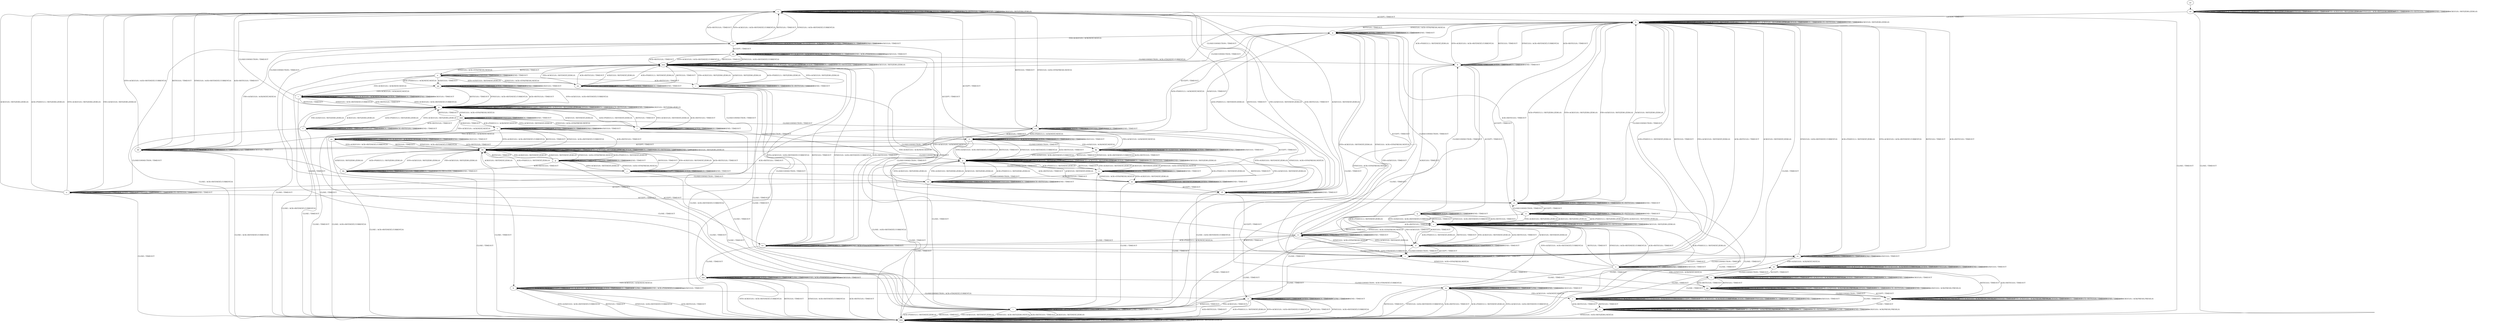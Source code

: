 digraph "" {
	graph ["Incoming time"=0.7393989562988281,
		"Outgoing time"=0.9005758762359619,
		Output="{'States': 56, 'Transitions': 716, 'Filename': '../results/tcp_preset_50_rerun/TCP_FreeBSD_Server-TCP_FreeBSD_Server-3.dot'}",
		Reference="{'States': 56, 'Transitions': 716, 'Filename': '../subjects/tcp/TCP_FreeBSD_Server.dot'}",
		Solver=yices,
		Updated="{'States': 56, 'Transitions': 716, 'Filename': '../subjects/tcp/TCP_FreeBSD_Server.dot'}",
		"f-measure"=1.0,
		precision=1.0,
		recall=1.0
	];
	a -> a	[key=0,
		label="CLOSECONNECTION / TIMEOUT"];
	a -> a	[key=1,
		label="ACK+PSH(V,V,1) / RST(ZERO,ZERO,0)"];
	a -> a	[key=2,
		label="SYN+ACK(V,V,0) / RST(ZERO,ZERO,0)"];
	a -> a	[key=3,
		label="RST(V,V,0) / TIMEOUT"];
	a -> a	[key=4,
		label="FIN+ACK(V,V,0) / RST(ZERO,ZERO,0)"];
	a -> a	[key=5,
		label="LISTEN / TIMEOUT"];
	a -> a	[key=6,
		label="RCV / TIMEOUT"];
	a -> a	[key=7,
		label="ACK+RST(V,V,0) / TIMEOUT"];
	a -> a	[key=8,
		label="SEND / TIMEOUT"];
	a -> a	[key=9,
		label="ACK(V,V,0) / RST(ZERO,ZERO,0)"];
	a -> b	[key=0,
		label="ACCEPT / TIMEOUT"];
	a -> bbb	[key=0,
		label="CLOSE / TIMEOUT"];
	a -> ccc	[key=0,
		label="SYN(V,V,0) / ACK+SYN(FRESH,NEXT,0)"];
	b -> b	[key=0,
		label="CLOSECONNECTION / TIMEOUT"];
	b -> b	[key=1,
		label="ACK+PSH(V,V,1) / RST(ZERO,ZERO,0)"];
	b -> b	[key=2,
		label="SYN+ACK(V,V,0) / RST(ZERO,ZERO,0)"];
	b -> b	[key=3,
		label="RST(V,V,0) / TIMEOUT"];
	b -> b	[key=4,
		label="FIN+ACK(V,V,0) / RST(ZERO,ZERO,0)"];
	b -> b	[key=5,
		label="LISTEN / TIMEOUT"];
	b -> b	[key=6,
		label="RCV / TIMEOUT"];
	b -> b	[key=7,
		label="ACK+RST(V,V,0) / TIMEOUT"];
	b -> b	[key=8,
		label="SEND / TIMEOUT"];
	b -> b	[key=9,
		label="ACK(V,V,0) / RST(ZERO,ZERO,0)"];
	b -> g	[key=0,
		label="SYN(V,V,0) / ACK+SYN(FRESH,NEXT,0)"];
	b -> s	[key=0,
		label="ACCEPT / TIMEOUT"];
	b -> bbb	[key=0,
		label="CLOSE / TIMEOUT"];
	c -> b	[key=0,
		label="ACK+PSH(V,V,1) / RST(NEXT,ZERO,0)"];
	c -> b	[key=1,
		label="RST(V,V,0) / TIMEOUT"];
	c -> b	[key=2,
		label="FIN+ACK(V,V,0) / RST(NEXT,ZERO,0)"];
	c -> b	[key=3,
		label="ACK+RST(V,V,0) / TIMEOUT"];
	c -> b	[key=4,
		label="ACK(V,V,0) / RST(NEXT,ZERO,0)"];
	c -> c	[key=0,
		label="CLOSECONNECTION / TIMEOUT"];
	c -> c	[key=1,
		label="SYN+ACK(V,V,0) / RST(NEXT,ZERO,0)"];
	c -> c	[key=2,
		label="LISTEN / TIMEOUT"];
	c -> c	[key=3,
		label="RCV / TIMEOUT"];
	c -> c	[key=4,
		label="SEND / TIMEOUT"];
	c -> d	[key=0,
		label="ACCEPT / TIMEOUT"];
	c -> g	[key=0,
		label="SYN(V,V,0) / ACK+SYN(FRESH,NEXT,0)"];
	c -> t	[key=0,
		label="CLOSE / TIMEOUT"];
	d -> c	[key=0,
		label="CLOSECONNECTION / TIMEOUT"];
	d -> d	[key=0,
		label="SYN+ACK(V,V,0) / RST(NEXT,ZERO,0)"];
	d -> d	[key=1,
		label="ACCEPT / TIMEOUT"];
	d -> d	[key=2,
		label="LISTEN / TIMEOUT"];
	d -> d	[key=3,
		label="RCV / TIMEOUT"];
	d -> d	[key=4,
		label="SEND / TIMEOUT"];
	d -> s	[key=0,
		label="ACK+PSH(V,V,1) / RST(NEXT,ZERO,0)"];
	d -> s	[key=1,
		label="RST(V,V,0) / TIMEOUT"];
	d -> s	[key=2,
		label="FIN+ACK(V,V,0) / RST(NEXT,ZERO,0)"];
	d -> s	[key=3,
		label="ACK+RST(V,V,0) / TIMEOUT"];
	d -> s	[key=4,
		label="ACK(V,V,0) / RST(NEXT,ZERO,0)"];
	d -> t	[key=0,
		label="CLOSE / TIMEOUT"];
	d -> vv	[key=0,
		label="SYN(V,V,0) / ACK+SYN(FRESH,NEXT,0)"];
	e -> e	[key=0,
		label="ACCEPT / TIMEOUT"];
	e -> e	[key=1,
		label="LISTEN / TIMEOUT"];
	e -> e	[key=2,
		label="SYN(V,V,0) / TIMEOUT"];
	e -> e	[key=3,
		label="RCV / TIMEOUT"];
	e -> e	[key=4,
		label="SEND / TIMEOUT"];
	e -> g	[key=0,
		label="CLOSECONNECTION / TIMEOUT"];
	e -> i	[key=0,
		label="ACK+RST(V,V,0) / TIMEOUT"];
	e -> r	[key=0,
		label="FIN+ACK(V,V,0) / ACK(NEXT,NEXT,0)"];
	e -> t	[key=0,
		label="CLOSE / TIMEOUT"];
	e -> mm	[key=0,
		label="RST(V,V,0) / TIMEOUT"];
	e -> nn	[key=0,
		label="SYN+ACK(V,V,0) / RST(NEXT,ZERO,0)"];
	e -> pp	[key=0,
		label="ACK+PSH(V,V,1) / ACK(NEXT,NEXT,0)"];
	e -> pp	[key=1,
		label="ACK(V,V,0) / TIMEOUT"];
	f -> f	[key=0,
		label="RST(V,V,0) / TIMEOUT"];
	f -> f	[key=1,
		label="ACCEPT / TIMEOUT"];
	f -> f	[key=2,
		label="LISTEN / TIMEOUT"];
	f -> f	[key=3,
		label="SYN(V,V,0) / TIMEOUT"];
	f -> f	[key=4,
		label="RCV / TIMEOUT"];
	f -> f	[key=5,
		label="ACK+RST(V,V,0) / TIMEOUT"];
	f -> f	[key=6,
		label="SEND / TIMEOUT"];
	f -> u	[key=0,
		label="CLOSECONNECTION / TIMEOUT"];
	f -> w	[key=0,
		label="ACK+PSH(V,V,1) / RST(ZERO,ZERO,0)"];
	f -> w	[key=1,
		label="SYN+ACK(V,V,0) / RST(ZERO,ZERO,0)"];
	f -> w	[key=2,
		label="FIN+ACK(V,V,0) / RST(ZERO,ZERO,0)"];
	f -> w	[key=3,
		label="ACK(V,V,0) / RST(ZERO,ZERO,0)"];
	f -> bbb	[key=0,
		label="CLOSE / TIMEOUT"];
	g -> b	[key=0,
		label="RST(V,V,0) / TIMEOUT"];
	g -> c	[key=0,
		label="SYN+ACK(V,V,0) / RST(NEXT,ZERO,0)"];
	g -> g	[key=0,
		label="CLOSECONNECTION / TIMEOUT"];
	g -> g	[key=1,
		label="LISTEN / TIMEOUT"];
	g -> g	[key=2,
		label="SYN(V,V,0) / TIMEOUT"];
	g -> g	[key=3,
		label="RCV / TIMEOUT"];
	g -> g	[key=4,
		label="SEND / TIMEOUT"];
	g -> t	[key=0,
		label="CLOSE / TIMEOUT"];
	g -> cc	[key=0,
		label="ACK+RST(V,V,0) / TIMEOUT"];
	g -> dd	[key=0,
		label="ACK+PSH(V,V,1) / ACK(NEXT,NEXT,0)"];
	g -> dd	[key=1,
		label="ACK(V,V,0) / TIMEOUT"];
	g -> ll	[key=0,
		label="FIN+ACK(V,V,0) / ACK(NEXT,NEXT,0)"];
	g -> vv	[key=0,
		label="ACCEPT / TIMEOUT"];
	h -> h	[key=0,
		label="ACK+PSH(V,V,1) / ACK(NEXT,NEXT,0)"];
	h -> h	[key=1,
		label="ACCEPT / TIMEOUT"];
	h -> h	[key=2,
		label="FIN+ACK(V,V,0) / ACK(NEXT,NEXT,0)"];
	h -> h	[key=3,
		label="LISTEN / TIMEOUT"];
	h -> h	[key=4,
		label="RCV / TIMEOUT"];
	h -> h	[key=5,
		label="CLOSE / TIMEOUT"];
	h -> h	[key=6,
		label="SEND / ACK+PSH(NEXT,CURRENT,1)"];
	h -> h	[key=7,
		label="ACK(V,V,0) / TIMEOUT"];
	h -> rr	[key=0,
		label="CLOSECONNECTION / ACK+FIN(NEXT,CURRENT,0)"];
	h -> bbb	[key=0,
		label="SYN+ACK(V,V,0) / ACK+RST(NEXT,CURRENT,0)"];
	h -> bbb	[key=1,
		label="RST(V,V,0) / TIMEOUT"];
	h -> bbb	[key=2,
		label="SYN(V,V,0) / ACK+RST(NEXT,CURRENT,0)"];
	h -> bbb	[key=3,
		label="ACK+RST(V,V,0) / TIMEOUT"];
	i -> i	[key=0,
		label="RST(V,V,0) / TIMEOUT"];
	i -> i	[key=1,
		label="ACCEPT / TIMEOUT"];
	i -> i	[key=2,
		label="LISTEN / TIMEOUT"];
	i -> i	[key=3,
		label="SYN(V,V,0) / TIMEOUT"];
	i -> i	[key=4,
		label="RCV / TIMEOUT"];
	i -> i	[key=5,
		label="ACK+RST(V,V,0) / TIMEOUT"];
	i -> i	[key=6,
		label="SEND / TIMEOUT"];
	i -> cc	[key=0,
		label="CLOSECONNECTION / TIMEOUT"];
	i -> mm	[key=0,
		label="ACK+PSH(V,V,1) / RST(ZERO,ZERO,0)"];
	i -> mm	[key=1,
		label="SYN+ACK(V,V,0) / RST(ZERO,ZERO,0)"];
	i -> mm	[key=2,
		label="FIN+ACK(V,V,0) / RST(ZERO,ZERO,0)"];
	i -> mm	[key=3,
		label="ACK(V,V,0) / RST(ZERO,ZERO,0)"];
	i -> bbb	[key=0,
		label="CLOSE / TIMEOUT"];
	j -> j	[key=0,
		label="SYN+ACK(V,V,0) / RST(NEXT,ZERO,0)"];
	j -> j	[key=1,
		label="ACCEPT / TIMEOUT"];
	j -> j	[key=2,
		label="LISTEN / TIMEOUT"];
	j -> j	[key=3,
		label="RCV / TIMEOUT"];
	j -> j	[key=4,
		label="SEND / TIMEOUT"];
	j -> t	[key=0,
		label="CLOSE / TIMEOUT"];
	j -> bb	[key=0,
		label="ACK+PSH(V,V,1) / RST(NEXT,ZERO,0)"];
	j -> bb	[key=1,
		label="RST(V,V,0) / TIMEOUT"];
	j -> bb	[key=2,
		label="FIN+ACK(V,V,0) / RST(NEXT,ZERO,0)"];
	j -> bb	[key=3,
		label="ACK+RST(V,V,0) / TIMEOUT"];
	j -> bb	[key=4,
		label="ACK(V,V,0) / RST(NEXT,ZERO,0)"];
	j -> jj	[key=0,
		label="SYN(V,V,0) / ACK+SYN(FRESH,NEXT,0)"];
	j -> zz	[key=0,
		label="CLOSECONNECTION / TIMEOUT"];
	k -> b	[key=0,
		label="ACK+PSH(V,V,1) / RST(NEXT,ZERO,0)"];
	k -> b	[key=1,
		label="SYN+ACK(V,V,0) / ACK+RST(NEXT,CURRENT,0)"];
	k -> b	[key=2,
		label="RST(V,V,0) / TIMEOUT"];
	k -> b	[key=3,
		label="SYN(V,V,0) / ACK+RST(NEXT,CURRENT,0)"];
	k -> b	[key=4,
		label="ACK+RST(V,V,0) / TIMEOUT"];
	k -> c	[key=0,
		label="FIN+ACK(V,V,0) / TIMEOUT"];
	k -> c	[key=1,
		label="ACK(V,V,0) / TIMEOUT"];
	k -> k	[key=0,
		label="CLOSECONNECTION / TIMEOUT"];
	k -> k	[key=1,
		label="LISTEN / TIMEOUT"];
	k -> k	[key=2,
		label="RCV / TIMEOUT"];
	k -> k	[key=3,
		label="SEND / TIMEOUT"];
	k -> q	[key=0,
		label="ACCEPT / TIMEOUT"];
	k -> rr	[key=0,
		label="CLOSE / TIMEOUT"];
	l -> l	[key=0,
		label="SYN+ACK(V,V,0) / RST(NEXT,ZERO,0)"];
	l -> l	[key=1,
		label="ACCEPT / TIMEOUT"];
	l -> l	[key=2,
		label="LISTEN / TIMEOUT"];
	l -> l	[key=3,
		label="RCV / TIMEOUT"];
	l -> l	[key=4,
		label="SEND / TIMEOUT"];
	l -> t	[key=0,
		label="CLOSE / TIMEOUT"];
	l -> w	[key=0,
		label="ACK+PSH(V,V,1) / RST(NEXT,ZERO,0)"];
	l -> w	[key=1,
		label="RST(V,V,0) / TIMEOUT"];
	l -> w	[key=2,
		label="FIN+ACK(V,V,0) / RST(NEXT,ZERO,0)"];
	l -> w	[key=3,
		label="ACK+RST(V,V,0) / TIMEOUT"];
	l -> w	[key=4,
		label="ACK(V,V,0) / RST(NEXT,ZERO,0)"];
	l -> ff	[key=0,
		label="CLOSECONNECTION / TIMEOUT"];
	l -> ddd	[key=0,
		label="SYN(V,V,0) / ACK+SYN(FRESH,NEXT,0)"];
	m -> m	[key=0,
		label="CLOSECONNECTION / TIMEOUT"];
	m -> m	[key=1,
		label="ACCEPT / TIMEOUT"];
	m -> m	[key=2,
		label="LISTEN / TIMEOUT"];
	m -> m	[key=3,
		label="RCV / TIMEOUT"];
	m -> m	[key=4,
		label="CLOSE / TIMEOUT"];
	m -> m	[key=5,
		label="SEND / TIMEOUT"];
	m -> m	[key=6,
		label="ACK(V,V,0) / TIMEOUT"];
	m -> v	[key=0,
		label="FIN+ACK(V,V,0) / ACK(NEXT,NEXT,0)"];
	m -> bbb	[key=0,
		label="ACK+PSH(V,V,1) / RST(NEXT,ZERO,0)"];
	m -> bbb	[key=1,
		label="SYN+ACK(V,V,0) / ACK+RST(NEXT,CURRENT,0)"];
	m -> bbb	[key=2,
		label="RST(V,V,0) / TIMEOUT"];
	m -> bbb	[key=3,
		label="SYN(V,V,0) / ACK+RST(NEXT,CURRENT,0)"];
	m -> bbb	[key=4,
		label="ACK+RST(V,V,0) / TIMEOUT"];
	n -> n	[key=0,
		label="CLOSECONNECTION / TIMEOUT"];
	n -> n	[key=1,
		label="LISTEN / TIMEOUT"];
	n -> n	[key=2,
		label="SYN(V,V,0) / TIMEOUT"];
	n -> n	[key=3,
		label="RCV / TIMEOUT"];
	n -> n	[key=4,
		label="SEND / TIMEOUT"];
	n -> p	[key=0,
		label="ACK+PSH(V,V,1) / RST(NEXT,ZERO,0)"];
	n -> p	[key=1,
		label="RST(V,V,0) / TIMEOUT"];
	n -> p	[key=2,
		label="FIN+ACK(V,V,0) / RST(NEXT,ZERO,0)"];
	n -> p	[key=3,
		label="ACK(V,V,0) / RST(NEXT,ZERO,0)"];
	n -> t	[key=0,
		label="CLOSE / TIMEOUT"];
	n -> oo	[key=0,
		label="ACK+RST(V,V,0) / TIMEOUT"];
	n -> zz	[key=0,
		label="SYN+ACK(V,V,0) / RST(NEXT,ZERO,0)"];
	n -> ccc	[key=0,
		label="ACCEPT / TIMEOUT"];
	o -> m	[key=0,
		label="CLOSE / TIMEOUT"];
	o -> o	[key=0,
		label="ACCEPT / TIMEOUT"];
	o -> o	[key=1,
		label="LISTEN / TIMEOUT"];
	o -> o	[key=2,
		label="RCV / TIMEOUT"];
	o -> o	[key=3,
		label="SEND / TIMEOUT"];
	o -> o	[key=4,
		label="ACK(V,V,0) / TIMEOUT"];
	o -> s	[key=0,
		label="ACK+PSH(V,V,1) / RST(NEXT,ZERO,0)"];
	o -> s	[key=1,
		label="SYN+ACK(V,V,0) / ACK+RST(NEXT,CURRENT,0)"];
	o -> s	[key=2,
		label="RST(V,V,0) / TIMEOUT"];
	o -> s	[key=3,
		label="SYN(V,V,0) / ACK+RST(NEXT,CURRENT,0)"];
	o -> s	[key=4,
		label="ACK+RST(V,V,0) / TIMEOUT"];
	o -> x	[key=0,
		label="FIN+ACK(V,V,0) / ACK(NEXT,NEXT,0)"];
	o -> ss	[key=0,
		label="CLOSECONNECTION / TIMEOUT"];
	p -> a	[key=0,
		label="ACCEPT / TIMEOUT"];
	p -> n	[key=0,
		label="SYN(V,V,0) / ACK+SYN(FRESH,NEXT,0)"];
	p -> p	[key=0,
		label="CLOSECONNECTION / TIMEOUT"];
	p -> p	[key=1,
		label="ACK+PSH(V,V,1) / RST(ZERO,ZERO,0)"];
	p -> p	[key=2,
		label="SYN+ACK(V,V,0) / RST(ZERO,ZERO,0)"];
	p -> p	[key=3,
		label="RST(V,V,0) / TIMEOUT"];
	p -> p	[key=4,
		label="FIN+ACK(V,V,0) / RST(ZERO,ZERO,0)"];
	p -> p	[key=5,
		label="LISTEN / TIMEOUT"];
	p -> p	[key=6,
		label="RCV / TIMEOUT"];
	p -> p	[key=7,
		label="ACK+RST(V,V,0) / TIMEOUT"];
	p -> p	[key=8,
		label="SEND / TIMEOUT"];
	p -> p	[key=9,
		label="ACK(V,V,0) / RST(ZERO,ZERO,0)"];
	p -> bbb	[key=0,
		label="CLOSE / TIMEOUT"];
	q -> d	[key=0,
		label="FIN+ACK(V,V,0) / TIMEOUT"];
	q -> d	[key=1,
		label="ACK(V,V,0) / TIMEOUT"];
	q -> k	[key=0,
		label="CLOSECONNECTION / TIMEOUT"];
	q -> q	[key=0,
		label="ACCEPT / TIMEOUT"];
	q -> q	[key=1,
		label="LISTEN / TIMEOUT"];
	q -> q	[key=2,
		label="RCV / TIMEOUT"];
	q -> q	[key=3,
		label="SEND / TIMEOUT"];
	q -> s	[key=0,
		label="ACK+PSH(V,V,1) / RST(NEXT,ZERO,0)"];
	q -> s	[key=1,
		label="SYN+ACK(V,V,0) / ACK+RST(NEXT,CURRENT,0)"];
	q -> s	[key=2,
		label="RST(V,V,0) / TIMEOUT"];
	q -> s	[key=3,
		label="SYN(V,V,0) / ACK+RST(NEXT,CURRENT,0)"];
	q -> s	[key=4,
		label="ACK+RST(V,V,0) / TIMEOUT"];
	q -> rr	[key=0,
		label="CLOSE / TIMEOUT"];
	r -> r	[key=0,
		label="ACK+PSH(V,V,1) / ACK(NEXT,NEXT,0)"];
	r -> r	[key=1,
		label="ACCEPT / TIMEOUT"];
	r -> r	[key=2,
		label="FIN+ACK(V,V,0) / ACK(NEXT,NEXT,0)"];
	r -> r	[key=3,
		label="LISTEN / TIMEOUT"];
	r -> r	[key=4,
		label="RCV / TIMEOUT"];
	r -> r	[key=5,
		label="SEND / TIMEOUT"];
	r -> r	[key=6,
		label="ACK(V,V,0) / TIMEOUT"];
	r -> w	[key=0,
		label="SYN+ACK(V,V,0) / ACK+RST(NEXT,CURRENT,0)"];
	r -> w	[key=1,
		label="RST(V,V,0) / TIMEOUT"];
	r -> w	[key=2,
		label="SYN(V,V,0) / ACK+RST(NEXT,CURRENT,0)"];
	r -> w	[key=3,
		label="ACK+RST(V,V,0) / TIMEOUT"];
	r -> ll	[key=0,
		label="CLOSECONNECTION / TIMEOUT"];
	r -> bbb	[key=0,
		label="CLOSE / ACK+RST(NEXT,CURRENT,0)"];
	s -> b	[key=0,
		label="CLOSECONNECTION / TIMEOUT"];
	s -> s	[key=0,
		label="ACK+PSH(V,V,1) / RST(ZERO,ZERO,0)"];
	s -> s	[key=1,
		label="SYN+ACK(V,V,0) / RST(ZERO,ZERO,0)"];
	s -> s	[key=2,
		label="RST(V,V,0) / TIMEOUT"];
	s -> s	[key=3,
		label="ACCEPT / TIMEOUT"];
	s -> s	[key=4,
		label="FIN+ACK(V,V,0) / RST(ZERO,ZERO,0)"];
	s -> s	[key=5,
		label="LISTEN / TIMEOUT"];
	s -> s	[key=6,
		label="RCV / TIMEOUT"];
	s -> s	[key=7,
		label="ACK+RST(V,V,0) / TIMEOUT"];
	s -> s	[key=8,
		label="SEND / TIMEOUT"];
	s -> s	[key=9,
		label="ACK(V,V,0) / RST(ZERO,ZERO,0)"];
	s -> vv	[key=0,
		label="SYN(V,V,0) / ACK+SYN(FRESH,NEXT,0)"];
	s -> bbb	[key=0,
		label="CLOSE / TIMEOUT"];
	t -> t	[key=0,
		label="CLOSECONNECTION / TIMEOUT"];
	t -> t	[key=1,
		label="SYN+ACK(V,V,0) / RST(NEXT,ZERO,0)"];
	t -> t	[key=2,
		label="ACCEPT / TIMEOUT"];
	t -> t	[key=3,
		label="LISTEN / TIMEOUT"];
	t -> t	[key=4,
		label="RCV / TIMEOUT"];
	t -> t	[key=5,
		label="CLOSE / TIMEOUT"];
	t -> t	[key=6,
		label="SEND / TIMEOUT"];
	t -> bbb	[key=0,
		label="ACK+PSH(V,V,1) / RST(NEXT,ZERO,0)"];
	t -> bbb	[key=1,
		label="RST(V,V,0) / TIMEOUT"];
	t -> bbb	[key=2,
		label="FIN+ACK(V,V,0) / RST(NEXT,ZERO,0)"];
	t -> bbb	[key=3,
		label="SYN(V,V,0) / ACK+RST(ZERO,NEXT,0)"];
	t -> bbb	[key=4,
		label="ACK+RST(V,V,0) / TIMEOUT"];
	t -> bbb	[key=5,
		label="ACK(V,V,0) / RST(NEXT,ZERO,0)"];
	u -> a	[key=0,
		label="ACK+PSH(V,V,1) / RST(ZERO,ZERO,0)"];
	u -> a	[key=1,
		label="SYN+ACK(V,V,0) / RST(ZERO,ZERO,0)"];
	u -> a	[key=2,
		label="FIN+ACK(V,V,0) / RST(ZERO,ZERO,0)"];
	u -> a	[key=3,
		label="ACK(V,V,0) / RST(ZERO,ZERO,0)"];
	u -> u	[key=0,
		label="CLOSECONNECTION / TIMEOUT"];
	u -> u	[key=1,
		label="RST(V,V,0) / TIMEOUT"];
	u -> u	[key=2,
		label="LISTEN / TIMEOUT"];
	u -> u	[key=3,
		label="SYN(V,V,0) / TIMEOUT"];
	u -> u	[key=4,
		label="RCV / TIMEOUT"];
	u -> u	[key=5,
		label="ACK+RST(V,V,0) / TIMEOUT"];
	u -> u	[key=6,
		label="SEND / TIMEOUT"];
	u -> cc	[key=0,
		label="ACCEPT / TIMEOUT"];
	u -> bbb	[key=0,
		label="CLOSE / TIMEOUT"];
	v -> v	[key=0,
		label="CLOSECONNECTION / TIMEOUT"];
	v -> v	[key=1,
		label="ACK+PSH(V,V,1) / ACK(NEXT,CURRENT,0)"];
	v -> v	[key=2,
		label="SYN+ACK(V,V,0) / ACK(NEXT,CURRENT,0)"];
	v -> v	[key=3,
		label="ACCEPT / TIMEOUT"];
	v -> v	[key=4,
		label="FIN+ACK(V,V,0) / ACK(NEXT,CURRENT,0)"];
	v -> v	[key=5,
		label="LISTEN / TIMEOUT"];
	v -> v	[key=6,
		label="SYN(V,V,0) / TIMEOUT"];
	v -> v	[key=7,
		label="RCV / TIMEOUT"];
	v -> v	[key=8,
		label="CLOSE / TIMEOUT"];
	v -> v	[key=9,
		label="SEND / TIMEOUT"];
	v -> v	[key=10,
		label="ACK(V,V,0) / TIMEOUT"];
	v -> y	[key=0,
		label="RST(V,V,0) / TIMEOUT"];
	v -> y	[key=1,
		label="ACK+RST(V,V,0) / TIMEOUT"];
	w -> a	[key=0,
		label="CLOSECONNECTION / TIMEOUT"];
	w -> w	[key=0,
		label="ACK+PSH(V,V,1) / RST(ZERO,ZERO,0)"];
	w -> w	[key=1,
		label="SYN+ACK(V,V,0) / RST(ZERO,ZERO,0)"];
	w -> w	[key=2,
		label="RST(V,V,0) / TIMEOUT"];
	w -> w	[key=3,
		label="ACCEPT / TIMEOUT"];
	w -> w	[key=4,
		label="FIN+ACK(V,V,0) / RST(ZERO,ZERO,0)"];
	w -> w	[key=5,
		label="LISTEN / TIMEOUT"];
	w -> w	[key=6,
		label="RCV / TIMEOUT"];
	w -> w	[key=7,
		label="ACK+RST(V,V,0) / TIMEOUT"];
	w -> w	[key=8,
		label="SEND / TIMEOUT"];
	w -> w	[key=9,
		label="ACK(V,V,0) / RST(ZERO,ZERO,0)"];
	w -> bbb	[key=0,
		label="CLOSE / TIMEOUT"];
	w -> ddd	[key=0,
		label="SYN(V,V,0) / ACK+SYN(FRESH,NEXT,0)"];
	x -> v	[key=0,
		label="CLOSE / TIMEOUT"];
	x -> x	[key=0,
		label="ACK+PSH(V,V,1) / ACK(NEXT,CURRENT,0)"];
	x -> x	[key=1,
		label="SYN+ACK(V,V,0) / ACK(NEXT,CURRENT,0)"];
	x -> x	[key=2,
		label="ACCEPT / TIMEOUT"];
	x -> x	[key=3,
		label="FIN+ACK(V,V,0) / ACK(NEXT,CURRENT,0)"];
	x -> x	[key=4,
		label="LISTEN / TIMEOUT"];
	x -> x	[key=5,
		label="SYN(V,V,0) / TIMEOUT"];
	x -> x	[key=6,
		label="RCV / TIMEOUT"];
	x -> x	[key=7,
		label="SEND / TIMEOUT"];
	x -> x	[key=8,
		label="ACK(V,V,0) / TIMEOUT"];
	x -> gg	[key=0,
		label="RST(V,V,0) / TIMEOUT"];
	x -> gg	[key=1,
		label="ACK+RST(V,V,0) / TIMEOUT"];
	x -> xx	[key=0,
		label="CLOSECONNECTION / TIMEOUT"];
	y -> y	[key=0,
		label="CLOSECONNECTION / TIMEOUT"];
	y -> y	[key=1,
		label="ACK+PSH(V,V,1) / ACK(FRESH,FRESH,0)"];
	y -> y	[key=2,
		label="SYN+ACK(V,V,0) / ACK(FRESH,FRESH,0)"];
	y -> y	[key=3,
		label="RST(V,V,0) / TIMEOUT"];
	y -> y	[key=4,
		label="ACCEPT / TIMEOUT"];
	y -> y	[key=5,
		label="FIN+ACK(V,V,0) / ACK(FRESH,FRESH,0)"];
	y -> y	[key=6,
		label="LISTEN / TIMEOUT"];
	y -> y	[key=7,
		label="RCV / TIMEOUT"];
	y -> y	[key=8,
		label="ACK+RST(V,V,0) / TIMEOUT"];
	y -> y	[key=9,
		label="CLOSE / TIMEOUT"];
	y -> y	[key=10,
		label="SEND / TIMEOUT"];
	y -> y	[key=11,
		label="ACK(V,V,0) / ACK(FRESH,FRESH,0)"];
	y -> bbb	[key=0,
		label="SYN(V,V,0) / ACK+RST(ZERO,NEXT,0)"];
	z -> z	[key=0,
		label="ACK+PSH(V,V,1) / ACK(NEXT,NEXT,0)"];
	z -> z	[key=1,
		label="ACCEPT / TIMEOUT"];
	z -> z	[key=2,
		label="LISTEN / TIMEOUT"];
	z -> z	[key=3,
		label="RCV / TIMEOUT"];
	z -> z	[key=4,
		label="SEND / TIMEOUT"];
	z -> z	[key=5,
		label="ACK(V,V,0) / TIMEOUT"];
	z -> aa	[key=0,
		label="FIN+ACK(V,V,0) / ACK(NEXT,NEXT,0)"];
	z -> bb	[key=0,
		label="SYN+ACK(V,V,0) / ACK+RST(NEXT,CURRENT,0)"];
	z -> bb	[key=1,
		label="RST(V,V,0) / TIMEOUT"];
	z -> bb	[key=2,
		label="SYN(V,V,0) / ACK+RST(NEXT,CURRENT,0)"];
	z -> bb	[key=3,
		label="ACK+RST(V,V,0) / TIMEOUT"];
	z -> tt	[key=0,
		label="CLOSECONNECTION / TIMEOUT"];
	z -> bbb	[key=0,
		label="CLOSE / ACK+RST(NEXT,CURRENT,0)"];
	aa -> aa	[key=0,
		label="ACK+PSH(V,V,1) / ACK(NEXT,NEXT,0)"];
	aa -> aa	[key=1,
		label="ACCEPT / TIMEOUT"];
	aa -> aa	[key=2,
		label="FIN+ACK(V,V,0) / ACK(NEXT,NEXT,0)"];
	aa -> aa	[key=3,
		label="LISTEN / TIMEOUT"];
	aa -> aa	[key=4,
		label="RCV / TIMEOUT"];
	aa -> aa	[key=5,
		label="SEND / TIMEOUT"];
	aa -> aa	[key=6,
		label="ACK(V,V,0) / TIMEOUT"];
	aa -> bb	[key=0,
		label="SYN+ACK(V,V,0) / ACK+RST(NEXT,CURRENT,0)"];
	aa -> bb	[key=1,
		label="RST(V,V,0) / TIMEOUT"];
	aa -> bb	[key=2,
		label="SYN(V,V,0) / ACK+RST(NEXT,CURRENT,0)"];
	aa -> bb	[key=3,
		label="ACK+RST(V,V,0) / TIMEOUT"];
	aa -> kk	[key=0,
		label="CLOSECONNECTION / TIMEOUT"];
	aa -> bbb	[key=0,
		label="CLOSE / ACK+RST(NEXT,CURRENT,0)"];
	bb -> p	[key=0,
		label="CLOSECONNECTION / TIMEOUT"];
	bb -> bb	[key=0,
		label="ACK+PSH(V,V,1) / RST(ZERO,ZERO,0)"];
	bb -> bb	[key=1,
		label="SYN+ACK(V,V,0) / RST(ZERO,ZERO,0)"];
	bb -> bb	[key=2,
		label="RST(V,V,0) / TIMEOUT"];
	bb -> bb	[key=3,
		label="ACCEPT / TIMEOUT"];
	bb -> bb	[key=4,
		label="FIN+ACK(V,V,0) / RST(ZERO,ZERO,0)"];
	bb -> bb	[key=5,
		label="LISTEN / TIMEOUT"];
	bb -> bb	[key=6,
		label="RCV / TIMEOUT"];
	bb -> bb	[key=7,
		label="ACK+RST(V,V,0) / TIMEOUT"];
	bb -> bb	[key=8,
		label="SEND / TIMEOUT"];
	bb -> bb	[key=9,
		label="ACK(V,V,0) / RST(ZERO,ZERO,0)"];
	bb -> jj	[key=0,
		label="SYN(V,V,0) / ACK+SYN(FRESH,NEXT,0)"];
	bb -> bbb	[key=0,
		label="CLOSE / TIMEOUT"];
	cc -> b	[key=0,
		label="ACK+PSH(V,V,1) / RST(ZERO,ZERO,0)"];
	cc -> b	[key=1,
		label="SYN+ACK(V,V,0) / RST(ZERO,ZERO,0)"];
	cc -> b	[key=2,
		label="FIN+ACK(V,V,0) / RST(ZERO,ZERO,0)"];
	cc -> b	[key=3,
		label="ACK(V,V,0) / RST(ZERO,ZERO,0)"];
	cc -> cc	[key=0,
		label="CLOSECONNECTION / TIMEOUT"];
	cc -> cc	[key=1,
		label="RST(V,V,0) / TIMEOUT"];
	cc -> cc	[key=2,
		label="LISTEN / TIMEOUT"];
	cc -> cc	[key=3,
		label="SYN(V,V,0) / TIMEOUT"];
	cc -> cc	[key=4,
		label="RCV / TIMEOUT"];
	cc -> cc	[key=5,
		label="ACK+RST(V,V,0) / TIMEOUT"];
	cc -> cc	[key=6,
		label="SEND / TIMEOUT"];
	cc -> ii	[key=0,
		label="ACCEPT / TIMEOUT"];
	cc -> bbb	[key=0,
		label="CLOSE / TIMEOUT"];
	dd -> a	[key=0,
		label="SYN+ACK(V,V,0) / ACK+RST(NEXT,CURRENT,0)"];
	dd -> a	[key=1,
		label="RST(V,V,0) / TIMEOUT"];
	dd -> a	[key=2,
		label="SYN(V,V,0) / ACK+RST(NEXT,CURRENT,0)"];
	dd -> a	[key=3,
		label="ACK+RST(V,V,0) / TIMEOUT"];
	dd -> dd	[key=0,
		label="CLOSECONNECTION / TIMEOUT"];
	dd -> dd	[key=1,
		label="ACK+PSH(V,V,1) / ACK(NEXT,NEXT,0)"];
	dd -> dd	[key=2,
		label="LISTEN / TIMEOUT"];
	dd -> dd	[key=3,
		label="RCV / TIMEOUT"];
	dd -> dd	[key=4,
		label="SEND / TIMEOUT"];
	dd -> dd	[key=5,
		label="ACK(V,V,0) / TIMEOUT"];
	dd -> ll	[key=0,
		label="FIN+ACK(V,V,0) / ACK(NEXT,NEXT,0)"];
	dd -> uu	[key=0,
		label="ACCEPT / TIMEOUT"];
	dd -> bbb	[key=0,
		label="CLOSE / ACK+RST(NEXT,CURRENT,0)"];
	ee -> b	[key=0,
		label="LISTEN / TIMEOUT"];
	ee -> ee	[key=0,
		label="CLOSECONNECTION / TIMEOUT"];
	ee -> ee	[key=1,
		label="ACK+PSH(V,V,1) / RST(ZERO,ZERO,0)"];
	ee -> ee	[key=2,
		label="SYN+ACK(V,V,0) / RST(ZERO,ZERO,0)"];
	ee -> ee	[key=3,
		label="RST(V,V,0) / TIMEOUT"];
	ee -> ee	[key=4,
		label="ACCEPT / TIMEOUT"];
	ee -> ee	[key=5,
		label="FIN+ACK(V,V,0) / RST(ZERO,ZERO,0)"];
	ee -> ee	[key=6,
		label="SYN(V,V,0) / ACK+RST(ZERO,NEXT,0)"];
	ee -> ee	[key=7,
		label="RCV / TIMEOUT"];
	ee -> ee	[key=8,
		label="ACK+RST(V,V,0) / TIMEOUT"];
	ee -> ee	[key=9,
		label="SEND / TIMEOUT"];
	ee -> ee	[key=10,
		label="ACK(V,V,0) / RST(ZERO,ZERO,0)"];
	ee -> bbb	[key=0,
		label="CLOSE / TIMEOUT"];
	ff -> a	[key=0,
		label="ACK+PSH(V,V,1) / RST(NEXT,ZERO,0)"];
	ff -> a	[key=1,
		label="RST(V,V,0) / TIMEOUT"];
	ff -> a	[key=2,
		label="FIN+ACK(V,V,0) / RST(NEXT,ZERO,0)"];
	ff -> a	[key=3,
		label="ACK+RST(V,V,0) / TIMEOUT"];
	ff -> a	[key=4,
		label="ACK(V,V,0) / RST(NEXT,ZERO,0)"];
	ff -> c	[key=0,
		label="ACCEPT / TIMEOUT"];
	ff -> t	[key=0,
		label="CLOSE / TIMEOUT"];
	ff -> ff	[key=0,
		label="CLOSECONNECTION / TIMEOUT"];
	ff -> ff	[key=1,
		label="SYN+ACK(V,V,0) / RST(NEXT,ZERO,0)"];
	ff -> ff	[key=2,
		label="LISTEN / TIMEOUT"];
	ff -> ff	[key=3,
		label="RCV / TIMEOUT"];
	ff -> ff	[key=4,
		label="SEND / TIMEOUT"];
	ff -> ccc	[key=0,
		label="SYN(V,V,0) / ACK+SYN(FRESH,NEXT,0)"];
	gg -> y	[key=0,
		label="CLOSE / TIMEOUT"];
	gg -> gg	[key=0,
		label="ACK+PSH(V,V,1) / ACK(FRESH,FRESH,0)"];
	gg -> gg	[key=1,
		label="SYN+ACK(V,V,0) / ACK(FRESH,FRESH,0)"];
	gg -> gg	[key=2,
		label="RST(V,V,0) / TIMEOUT"];
	gg -> gg	[key=3,
		label="ACCEPT / TIMEOUT"];
	gg -> gg	[key=4,
		label="FIN+ACK(V,V,0) / ACK(FRESH,FRESH,0)"];
	gg -> gg	[key=5,
		label="LISTEN / TIMEOUT"];
	gg -> gg	[key=6,
		label="RCV / TIMEOUT"];
	gg -> gg	[key=7,
		label="ACK+RST(V,V,0) / TIMEOUT"];
	gg -> gg	[key=8,
		label="SEND / TIMEOUT"];
	gg -> gg	[key=9,
		label="ACK(V,V,0) / ACK(FRESH,FRESH,0)"];
	gg -> vv	[key=0,
		label="SYN(V,V,0) / ACK+SYN(FRESH,NEXT,0)"];
	gg -> ww	[key=0,
		label="CLOSECONNECTION / TIMEOUT"];
	hh -> bb	[key=0,
		label="ACK+PSH(V,V,1) / RST(ZERO,ZERO,0)"];
	hh -> bb	[key=1,
		label="SYN+ACK(V,V,0) / RST(ZERO,ZERO,0)"];
	hh -> bb	[key=2,
		label="FIN+ACK(V,V,0) / RST(ZERO,ZERO,0)"];
	hh -> bb	[key=3,
		label="ACK(V,V,0) / RST(ZERO,ZERO,0)"];
	hh -> hh	[key=0,
		label="RST(V,V,0) / TIMEOUT"];
	hh -> hh	[key=1,
		label="ACCEPT / TIMEOUT"];
	hh -> hh	[key=2,
		label="LISTEN / TIMEOUT"];
	hh -> hh	[key=3,
		label="SYN(V,V,0) / TIMEOUT"];
	hh -> hh	[key=4,
		label="RCV / TIMEOUT"];
	hh -> hh	[key=5,
		label="ACK+RST(V,V,0) / TIMEOUT"];
	hh -> hh	[key=6,
		label="SEND / TIMEOUT"];
	hh -> oo	[key=0,
		label="CLOSECONNECTION / TIMEOUT"];
	hh -> bbb	[key=0,
		label="CLOSE / TIMEOUT"];
	ii -> s	[key=0,
		label="ACK+PSH(V,V,1) / RST(ZERO,ZERO,0)"];
	ii -> s	[key=1,
		label="SYN+ACK(V,V,0) / RST(ZERO,ZERO,0)"];
	ii -> s	[key=2,
		label="FIN+ACK(V,V,0) / RST(ZERO,ZERO,0)"];
	ii -> s	[key=3,
		label="ACK(V,V,0) / RST(ZERO,ZERO,0)"];
	ii -> cc	[key=0,
		label="CLOSECONNECTION / TIMEOUT"];
	ii -> ii	[key=0,
		label="RST(V,V,0) / TIMEOUT"];
	ii -> ii	[key=1,
		label="ACCEPT / TIMEOUT"];
	ii -> ii	[key=2,
		label="LISTEN / TIMEOUT"];
	ii -> ii	[key=3,
		label="SYN(V,V,0) / TIMEOUT"];
	ii -> ii	[key=4,
		label="RCV / TIMEOUT"];
	ii -> ii	[key=5,
		label="ACK+RST(V,V,0) / TIMEOUT"];
	ii -> ii	[key=6,
		label="SEND / TIMEOUT"];
	ii -> bbb	[key=0,
		label="CLOSE / TIMEOUT"];
	jj -> j	[key=0,
		label="SYN+ACK(V,V,0) / RST(NEXT,ZERO,0)"];
	jj -> n	[key=0,
		label="CLOSECONNECTION / TIMEOUT"];
	jj -> t	[key=0,
		label="CLOSE / TIMEOUT"];
	jj -> bb	[key=0,
		label="ACK+PSH(V,V,1) / RST(NEXT,ZERO,0)"];
	jj -> bb	[key=1,
		label="RST(V,V,0) / TIMEOUT"];
	jj -> bb	[key=2,
		label="FIN+ACK(V,V,0) / RST(NEXT,ZERO,0)"];
	jj -> bb	[key=3,
		label="ACK(V,V,0) / RST(NEXT,ZERO,0)"];
	jj -> hh	[key=0,
		label="ACK+RST(V,V,0) / TIMEOUT"];
	jj -> jj	[key=0,
		label="ACCEPT / TIMEOUT"];
	jj -> jj	[key=1,
		label="LISTEN / TIMEOUT"];
	jj -> jj	[key=2,
		label="SYN(V,V,0) / TIMEOUT"];
	jj -> jj	[key=3,
		label="RCV / TIMEOUT"];
	jj -> jj	[key=4,
		label="SEND / TIMEOUT"];
	kk -> p	[key=0,
		label="SYN+ACK(V,V,0) / ACK+RST(NEXT,CURRENT,0)"];
	kk -> p	[key=1,
		label="RST(V,V,0) / TIMEOUT"];
	kk -> p	[key=2,
		label="SYN(V,V,0) / ACK+RST(NEXT,CURRENT,0)"];
	kk -> p	[key=3,
		label="ACK+RST(V,V,0) / TIMEOUT"];
	kk -> kk	[key=0,
		label="CLOSECONNECTION / TIMEOUT"];
	kk -> kk	[key=1,
		label="ACK+PSH(V,V,1) / ACK(NEXT,NEXT,0)"];
	kk -> kk	[key=2,
		label="FIN+ACK(V,V,0) / ACK(NEXT,NEXT,0)"];
	kk -> kk	[key=3,
		label="LISTEN / TIMEOUT"];
	kk -> kk	[key=4,
		label="RCV / TIMEOUT"];
	kk -> kk	[key=5,
		label="SEND / TIMEOUT"];
	kk -> kk	[key=6,
		label="ACK(V,V,0) / TIMEOUT"];
	kk -> ll	[key=0,
		label="ACCEPT / TIMEOUT"];
	kk -> bbb	[key=0,
		label="CLOSE / ACK+RST(NEXT,CURRENT,0)"];
	ll -> a	[key=0,
		label="SYN+ACK(V,V,0) / ACK+RST(NEXT,CURRENT,0)"];
	ll -> a	[key=1,
		label="RST(V,V,0) / TIMEOUT"];
	ll -> a	[key=2,
		label="SYN(V,V,0) / ACK+RST(NEXT,CURRENT,0)"];
	ll -> a	[key=3,
		label="ACK+RST(V,V,0) / TIMEOUT"];
	ll -> ll	[key=0,
		label="CLOSECONNECTION / TIMEOUT"];
	ll -> ll	[key=1,
		label="ACK+PSH(V,V,1) / ACK(NEXT,NEXT,0)"];
	ll -> ll	[key=2,
		label="FIN+ACK(V,V,0) / ACK(NEXT,NEXT,0)"];
	ll -> ll	[key=3,
		label="LISTEN / TIMEOUT"];
	ll -> ll	[key=4,
		label="RCV / TIMEOUT"];
	ll -> ll	[key=5,
		label="SEND / TIMEOUT"];
	ll -> ll	[key=6,
		label="ACK(V,V,0) / TIMEOUT"];
	ll -> qq	[key=0,
		label="ACCEPT / TIMEOUT"];
	ll -> bbb	[key=0,
		label="CLOSE / ACK+RST(NEXT,CURRENT,0)"];
	mm -> b	[key=0,
		label="CLOSECONNECTION / TIMEOUT"];
	mm -> e	[key=0,
		label="SYN(V,V,0) / ACK+SYN(FRESH,NEXT,0)"];
	mm -> mm	[key=0,
		label="ACK+PSH(V,V,1) / RST(ZERO,ZERO,0)"];
	mm -> mm	[key=1,
		label="SYN+ACK(V,V,0) / RST(ZERO,ZERO,0)"];
	mm -> mm	[key=2,
		label="RST(V,V,0) / TIMEOUT"];
	mm -> mm	[key=3,
		label="ACCEPT / TIMEOUT"];
	mm -> mm	[key=4,
		label="FIN+ACK(V,V,0) / RST(ZERO,ZERO,0)"];
	mm -> mm	[key=5,
		label="LISTEN / TIMEOUT"];
	mm -> mm	[key=6,
		label="RCV / TIMEOUT"];
	mm -> mm	[key=7,
		label="ACK+RST(V,V,0) / TIMEOUT"];
	mm -> mm	[key=8,
		label="SEND / TIMEOUT"];
	mm -> mm	[key=9,
		label="ACK(V,V,0) / RST(ZERO,ZERO,0)"];
	mm -> bbb	[key=0,
		label="CLOSE / TIMEOUT"];
	nn -> c	[key=0,
		label="CLOSECONNECTION / TIMEOUT"];
	nn -> e	[key=0,
		label="SYN(V,V,0) / ACK+SYN(FRESH,NEXT,0)"];
	nn -> t	[key=0,
		label="CLOSE / TIMEOUT"];
	nn -> mm	[key=0,
		label="ACK+PSH(V,V,1) / RST(NEXT,ZERO,0)"];
	nn -> mm	[key=1,
		label="RST(V,V,0) / TIMEOUT"];
	nn -> mm	[key=2,
		label="FIN+ACK(V,V,0) / RST(NEXT,ZERO,0)"];
	nn -> mm	[key=3,
		label="ACK+RST(V,V,0) / TIMEOUT"];
	nn -> mm	[key=4,
		label="ACK(V,V,0) / RST(NEXT,ZERO,0)"];
	nn -> nn	[key=0,
		label="SYN+ACK(V,V,0) / RST(NEXT,ZERO,0)"];
	nn -> nn	[key=1,
		label="ACCEPT / TIMEOUT"];
	nn -> nn	[key=2,
		label="LISTEN / TIMEOUT"];
	nn -> nn	[key=3,
		label="RCV / TIMEOUT"];
	nn -> nn	[key=4,
		label="SEND / TIMEOUT"];
	oo -> p	[key=0,
		label="ACK+PSH(V,V,1) / RST(ZERO,ZERO,0)"];
	oo -> p	[key=1,
		label="SYN+ACK(V,V,0) / RST(ZERO,ZERO,0)"];
	oo -> p	[key=2,
		label="FIN+ACK(V,V,0) / RST(ZERO,ZERO,0)"];
	oo -> p	[key=3,
		label="ACK(V,V,0) / RST(ZERO,ZERO,0)"];
	oo -> u	[key=0,
		label="ACCEPT / TIMEOUT"];
	oo -> oo	[key=0,
		label="CLOSECONNECTION / TIMEOUT"];
	oo -> oo	[key=1,
		label="RST(V,V,0) / TIMEOUT"];
	oo -> oo	[key=2,
		label="LISTEN / TIMEOUT"];
	oo -> oo	[key=3,
		label="SYN(V,V,0) / TIMEOUT"];
	oo -> oo	[key=4,
		label="RCV / TIMEOUT"];
	oo -> oo	[key=5,
		label="ACK+RST(V,V,0) / TIMEOUT"];
	oo -> oo	[key=6,
		label="SEND / TIMEOUT"];
	oo -> bbb	[key=0,
		label="CLOSE / TIMEOUT"];
	pp -> r	[key=0,
		label="FIN+ACK(V,V,0) / ACK(NEXT,NEXT,0)"];
	pp -> w	[key=0,
		label="SYN+ACK(V,V,0) / ACK+RST(NEXT,CURRENT,0)"];
	pp -> w	[key=1,
		label="RST(V,V,0) / TIMEOUT"];
	pp -> w	[key=2,
		label="SYN(V,V,0) / ACK+RST(NEXT,CURRENT,0)"];
	pp -> w	[key=3,
		label="ACK+RST(V,V,0) / TIMEOUT"];
	pp -> dd	[key=0,
		label="CLOSECONNECTION / TIMEOUT"];
	pp -> pp	[key=0,
		label="ACK+PSH(V,V,1) / ACK(NEXT,NEXT,0)"];
	pp -> pp	[key=1,
		label="ACCEPT / TIMEOUT"];
	pp -> pp	[key=2,
		label="LISTEN / TIMEOUT"];
	pp -> pp	[key=3,
		label="RCV / TIMEOUT"];
	pp -> pp	[key=4,
		label="SEND / TIMEOUT"];
	pp -> pp	[key=5,
		label="ACK(V,V,0) / TIMEOUT"];
	pp -> bbb	[key=0,
		label="CLOSE / ACK+RST(NEXT,CURRENT,0)"];
	qq -> h	[key=0,
		label="CLOSE / TIMEOUT"];
	qq -> k	[key=0,
		label="CLOSECONNECTION / ACK+FIN(NEXT,CURRENT,0)"];
	qq -> mm	[key=0,
		label="SYN+ACK(V,V,0) / ACK+RST(NEXT,CURRENT,0)"];
	qq -> mm	[key=1,
		label="RST(V,V,0) / TIMEOUT"];
	qq -> mm	[key=2,
		label="SYN(V,V,0) / ACK+RST(NEXT,CURRENT,0)"];
	qq -> mm	[key=3,
		label="ACK+RST(V,V,0) / TIMEOUT"];
	qq -> qq	[key=0,
		label="ACK+PSH(V,V,1) / ACK(NEXT,NEXT,0)"];
	qq -> qq	[key=1,
		label="ACCEPT / TIMEOUT"];
	qq -> qq	[key=2,
		label="FIN+ACK(V,V,0) / ACK(NEXT,NEXT,0)"];
	qq -> qq	[key=3,
		label="LISTEN / TIMEOUT"];
	qq -> qq	[key=4,
		label="RCV / TIMEOUT"];
	qq -> qq	[key=5,
		label="SEND / ACK+PSH(NEXT,CURRENT,1)"];
	qq -> qq	[key=6,
		label="ACK(V,V,0) / TIMEOUT"];
	rr -> t	[key=0,
		label="FIN+ACK(V,V,0) / TIMEOUT"];
	rr -> t	[key=1,
		label="ACK(V,V,0) / TIMEOUT"];
	rr -> rr	[key=0,
		label="CLOSECONNECTION / TIMEOUT"];
	rr -> rr	[key=1,
		label="ACCEPT / TIMEOUT"];
	rr -> rr	[key=2,
		label="LISTEN / TIMEOUT"];
	rr -> rr	[key=3,
		label="RCV / TIMEOUT"];
	rr -> rr	[key=4,
		label="CLOSE / TIMEOUT"];
	rr -> rr	[key=5,
		label="SEND / TIMEOUT"];
	rr -> bbb	[key=0,
		label="ACK+PSH(V,V,1) / RST(NEXT,ZERO,0)"];
	rr -> bbb	[key=1,
		label="SYN+ACK(V,V,0) / ACK+RST(NEXT,CURRENT,0)"];
	rr -> bbb	[key=2,
		label="RST(V,V,0) / TIMEOUT"];
	rr -> bbb	[key=3,
		label="SYN(V,V,0) / ACK+RST(NEXT,CURRENT,0)"];
	rr -> bbb	[key=4,
		label="ACK+RST(V,V,0) / TIMEOUT"];
	ss -> b	[key=0,
		label="ACK+PSH(V,V,1) / RST(NEXT,ZERO,0)"];
	ss -> b	[key=1,
		label="SYN+ACK(V,V,0) / ACK+RST(NEXT,CURRENT,0)"];
	ss -> b	[key=2,
		label="RST(V,V,0) / TIMEOUT"];
	ss -> b	[key=3,
		label="SYN(V,V,0) / ACK+RST(NEXT,CURRENT,0)"];
	ss -> b	[key=4,
		label="ACK+RST(V,V,0) / TIMEOUT"];
	ss -> m	[key=0,
		label="CLOSE / TIMEOUT"];
	ss -> o	[key=0,
		label="ACCEPT / TIMEOUT"];
	ss -> ss	[key=0,
		label="CLOSECONNECTION / TIMEOUT"];
	ss -> ss	[key=1,
		label="LISTEN / TIMEOUT"];
	ss -> ss	[key=2,
		label="RCV / TIMEOUT"];
	ss -> ss	[key=3,
		label="SEND / TIMEOUT"];
	ss -> ss	[key=4,
		label="ACK(V,V,0) / TIMEOUT"];
	ss -> xx	[key=0,
		label="FIN+ACK(V,V,0) / ACK(NEXT,NEXT,0)"];
	tt -> p	[key=0,
		label="SYN+ACK(V,V,0) / ACK+RST(NEXT,CURRENT,0)"];
	tt -> p	[key=1,
		label="RST(V,V,0) / TIMEOUT"];
	tt -> p	[key=2,
		label="SYN(V,V,0) / ACK+RST(NEXT,CURRENT,0)"];
	tt -> p	[key=3,
		label="ACK+RST(V,V,0) / TIMEOUT"];
	tt -> dd	[key=0,
		label="ACCEPT / TIMEOUT"];
	tt -> kk	[key=0,
		label="FIN+ACK(V,V,0) / ACK(NEXT,NEXT,0)"];
	tt -> tt	[key=0,
		label="CLOSECONNECTION / TIMEOUT"];
	tt -> tt	[key=1,
		label="ACK+PSH(V,V,1) / ACK(NEXT,NEXT,0)"];
	tt -> tt	[key=2,
		label="LISTEN / TIMEOUT"];
	tt -> tt	[key=3,
		label="RCV / TIMEOUT"];
	tt -> tt	[key=4,
		label="SEND / TIMEOUT"];
	tt -> tt	[key=5,
		label="ACK(V,V,0) / TIMEOUT"];
	tt -> bbb	[key=0,
		label="CLOSE / ACK+RST(NEXT,CURRENT,0)"];
	uu -> mm	[key=0,
		label="SYN+ACK(V,V,0) / ACK+RST(NEXT,CURRENT,0)"];
	uu -> mm	[key=1,
		label="RST(V,V,0) / TIMEOUT"];
	uu -> mm	[key=2,
		label="SYN(V,V,0) / ACK+RST(NEXT,CURRENT,0)"];
	uu -> mm	[key=3,
		label="ACK+RST(V,V,0) / TIMEOUT"];
	uu -> qq	[key=0,
		label="FIN+ACK(V,V,0) / ACK(NEXT,NEXT,0)"];
	uu -> ss	[key=0,
		label="CLOSECONNECTION / ACK+FIN(NEXT,CURRENT,0)"];
	uu -> uu	[key=0,
		label="ACK+PSH(V,V,1) / ACK(NEXT,NEXT,0)"];
	uu -> uu	[key=1,
		label="ACCEPT / TIMEOUT"];
	uu -> uu	[key=2,
		label="LISTEN / TIMEOUT"];
	uu -> uu	[key=3,
		label="RCV / TIMEOUT"];
	uu -> uu	[key=4,
		label="SEND / ACK+PSH(NEXT,CURRENT,1)"];
	uu -> uu	[key=5,
		label="ACK(V,V,0) / TIMEOUT"];
	uu -> aaa	[key=0,
		label="CLOSE / TIMEOUT"];
	vv -> d	[key=0,
		label="SYN+ACK(V,V,0) / RST(NEXT,ZERO,0)"];
	vv -> g	[key=0,
		label="CLOSECONNECTION / TIMEOUT"];
	vv -> s	[key=0,
		label="RST(V,V,0) / TIMEOUT"];
	vv -> t	[key=0,
		label="CLOSE / TIMEOUT"];
	vv -> ii	[key=0,
		label="ACK+RST(V,V,0) / TIMEOUT"];
	vv -> qq	[key=0,
		label="FIN+ACK(V,V,0) / ACK(NEXT,NEXT,0)"];
	vv -> uu	[key=0,
		label="ACK+PSH(V,V,1) / ACK(NEXT,NEXT,0)"];
	vv -> uu	[key=1,
		label="ACK(V,V,0) / TIMEOUT"];
	vv -> vv	[key=0,
		label="ACCEPT / TIMEOUT"];
	vv -> vv	[key=1,
		label="LISTEN / TIMEOUT"];
	vv -> vv	[key=2,
		label="SYN(V,V,0) / TIMEOUT"];
	vv -> vv	[key=3,
		label="RCV / TIMEOUT"];
	vv -> vv	[key=4,
		label="SEND / TIMEOUT"];
	ww -> g	[key=0,
		label="SYN(V,V,0) / ACK+SYN(FRESH,NEXT,0)"];
	ww -> y	[key=0,
		label="CLOSE / TIMEOUT"];
	ww -> gg	[key=0,
		label="ACCEPT / TIMEOUT"];
	ww -> ww	[key=0,
		label="CLOSECONNECTION / TIMEOUT"];
	ww -> ww	[key=1,
		label="ACK+PSH(V,V,1) / ACK(FRESH,FRESH,0)"];
	ww -> ww	[key=2,
		label="SYN+ACK(V,V,0) / ACK(FRESH,FRESH,0)"];
	ww -> ww	[key=3,
		label="RST(V,V,0) / TIMEOUT"];
	ww -> ww	[key=4,
		label="FIN+ACK(V,V,0) / ACK(FRESH,FRESH,0)"];
	ww -> ww	[key=5,
		label="LISTEN / TIMEOUT"];
	ww -> ww	[key=6,
		label="RCV / TIMEOUT"];
	ww -> ww	[key=7,
		label="ACK+RST(V,V,0) / TIMEOUT"];
	ww -> ww	[key=8,
		label="SEND / TIMEOUT"];
	ww -> ww	[key=9,
		label="ACK(V,V,0) / ACK(FRESH,FRESH,0)"];
	xx -> v	[key=0,
		label="CLOSE / TIMEOUT"];
	xx -> x	[key=0,
		label="ACCEPT / TIMEOUT"];
	xx -> ww	[key=0,
		label="RST(V,V,0) / TIMEOUT"];
	xx -> ww	[key=1,
		label="ACK+RST(V,V,0) / TIMEOUT"];
	xx -> xx	[key=0,
		label="CLOSECONNECTION / TIMEOUT"];
	xx -> xx	[key=1,
		label="ACK+PSH(V,V,1) / ACK(NEXT,CURRENT,0)"];
	xx -> xx	[key=2,
		label="SYN+ACK(V,V,0) / ACK(NEXT,CURRENT,0)"];
	xx -> xx	[key=3,
		label="FIN+ACK(V,V,0) / ACK(NEXT,CURRENT,0)"];
	xx -> xx	[key=4,
		label="LISTEN / TIMEOUT"];
	xx -> xx	[key=5,
		label="SYN(V,V,0) / TIMEOUT"];
	xx -> xx	[key=6,
		label="RCV / TIMEOUT"];
	xx -> xx	[key=7,
		label="SEND / TIMEOUT"];
	xx -> xx	[key=8,
		label="ACK(V,V,0) / TIMEOUT"];
	yy -> ee	[key=0];
	zz -> n	[key=0,
		label="SYN(V,V,0) / ACK+SYN(FRESH,NEXT,0)"];
	zz -> p	[key=0,
		label="ACK+PSH(V,V,1) / RST(NEXT,ZERO,0)"];
	zz -> p	[key=1,
		label="RST(V,V,0) / TIMEOUT"];
	zz -> p	[key=2,
		label="FIN+ACK(V,V,0) / RST(NEXT,ZERO,0)"];
	zz -> p	[key=3,
		label="ACK+RST(V,V,0) / TIMEOUT"];
	zz -> p	[key=4,
		label="ACK(V,V,0) / RST(NEXT,ZERO,0)"];
	zz -> t	[key=0,
		label="CLOSE / TIMEOUT"];
	zz -> ff	[key=0,
		label="ACCEPT / TIMEOUT"];
	zz -> zz	[key=0,
		label="CLOSECONNECTION / TIMEOUT"];
	zz -> zz	[key=1,
		label="SYN+ACK(V,V,0) / RST(NEXT,ZERO,0)"];
	zz -> zz	[key=2,
		label="LISTEN / TIMEOUT"];
	zz -> zz	[key=3,
		label="RCV / TIMEOUT"];
	zz -> zz	[key=4,
		label="SEND / TIMEOUT"];
	aaa -> h	[key=0,
		label="FIN+ACK(V,V,0) / ACK(NEXT,NEXT,0)"];
	aaa -> m	[key=0,
		label="CLOSECONNECTION / ACK+FIN(NEXT,CURRENT,0)"];
	aaa -> aaa	[key=0,
		label="ACK+PSH(V,V,1) / ACK(NEXT,NEXT,0)"];
	aaa -> aaa	[key=1,
		label="ACCEPT / TIMEOUT"];
	aaa -> aaa	[key=2,
		label="LISTEN / TIMEOUT"];
	aaa -> aaa	[key=3,
		label="RCV / TIMEOUT"];
	aaa -> aaa	[key=4,
		label="CLOSE / TIMEOUT"];
	aaa -> aaa	[key=5,
		label="SEND / ACK+PSH(NEXT,CURRENT,1)"];
	aaa -> aaa	[key=6,
		label="ACK(V,V,0) / TIMEOUT"];
	aaa -> bbb	[key=0,
		label="SYN+ACK(V,V,0) / ACK+RST(NEXT,CURRENT,0)"];
	aaa -> bbb	[key=1,
		label="RST(V,V,0) / TIMEOUT"];
	aaa -> bbb	[key=2,
		label="SYN(V,V,0) / ACK+RST(NEXT,CURRENT,0)"];
	aaa -> bbb	[key=3,
		label="ACK+RST(V,V,0) / TIMEOUT"];
	bbb -> bbb	[key=0,
		label="CLOSECONNECTION / TIMEOUT"];
	bbb -> bbb	[key=1,
		label="ACK+PSH(V,V,1) / RST(ZERO,ZERO,0)"];
	bbb -> bbb	[key=2,
		label="SYN+ACK(V,V,0) / RST(ZERO,ZERO,0)"];
	bbb -> bbb	[key=3,
		label="RST(V,V,0) / TIMEOUT"];
	bbb -> bbb	[key=4,
		label="ACCEPT / TIMEOUT"];
	bbb -> bbb	[key=5,
		label="FIN+ACK(V,V,0) / RST(ZERO,ZERO,0)"];
	bbb -> bbb	[key=6,
		label="LISTEN / TIMEOUT"];
	bbb -> bbb	[key=7,
		label="SYN(V,V,0) / ACK+RST(ZERO,NEXT,0)"];
	bbb -> bbb	[key=8,
		label="RCV / TIMEOUT"];
	bbb -> bbb	[key=9,
		label="ACK+RST(V,V,0) / TIMEOUT"];
	bbb -> bbb	[key=10,
		label="CLOSE / TIMEOUT"];
	bbb -> bbb	[key=11,
		label="SEND / TIMEOUT"];
	bbb -> bbb	[key=12,
		label="ACK(V,V,0) / RST(ZERO,ZERO,0)"];
	ccc -> a	[key=0,
		label="RST(V,V,0) / TIMEOUT"];
	ccc -> g	[key=0,
		label="ACCEPT / TIMEOUT"];
	ccc -> t	[key=0,
		label="CLOSE / TIMEOUT"];
	ccc -> u	[key=0,
		label="ACK+RST(V,V,0) / TIMEOUT"];
	ccc -> ff	[key=0,
		label="SYN+ACK(V,V,0) / RST(NEXT,ZERO,0)"];
	ccc -> kk	[key=0,
		label="FIN+ACK(V,V,0) / ACK(NEXT,NEXT,0)"];
	ccc -> tt	[key=0,
		label="ACK+PSH(V,V,1) / ACK(NEXT,NEXT,0)"];
	ccc -> tt	[key=1,
		label="ACK(V,V,0) / TIMEOUT"];
	ccc -> ccc	[key=0,
		label="CLOSECONNECTION / TIMEOUT"];
	ccc -> ccc	[key=1,
		label="LISTEN / TIMEOUT"];
	ccc -> ccc	[key=2,
		label="SYN(V,V,0) / TIMEOUT"];
	ccc -> ccc	[key=3,
		label="RCV / TIMEOUT"];
	ccc -> ccc	[key=4,
		label="SEND / TIMEOUT"];
	ddd -> f	[key=0,
		label="ACK+RST(V,V,0) / TIMEOUT"];
	ddd -> l	[key=0,
		label="SYN+ACK(V,V,0) / RST(NEXT,ZERO,0)"];
	ddd -> t	[key=0,
		label="CLOSE / TIMEOUT"];
	ddd -> w	[key=0,
		label="RST(V,V,0) / TIMEOUT"];
	ddd -> z	[key=0,
		label="ACK+PSH(V,V,1) / ACK(NEXT,NEXT,0)"];
	ddd -> z	[key=1,
		label="ACK(V,V,0) / TIMEOUT"];
	ddd -> aa	[key=0,
		label="FIN+ACK(V,V,0) / ACK(NEXT,NEXT,0)"];
	ddd -> ccc	[key=0,
		label="CLOSECONNECTION / TIMEOUT"];
	ddd -> ddd	[key=0,
		label="ACCEPT / TIMEOUT"];
	ddd -> ddd	[key=1,
		label="LISTEN / TIMEOUT"];
	ddd -> ddd	[key=2,
		label="SYN(V,V,0) / TIMEOUT"];
	ddd -> ddd	[key=3,
		label="RCV / TIMEOUT"];
	ddd -> ddd	[key=4,
		label="SEND / TIMEOUT"];
}

